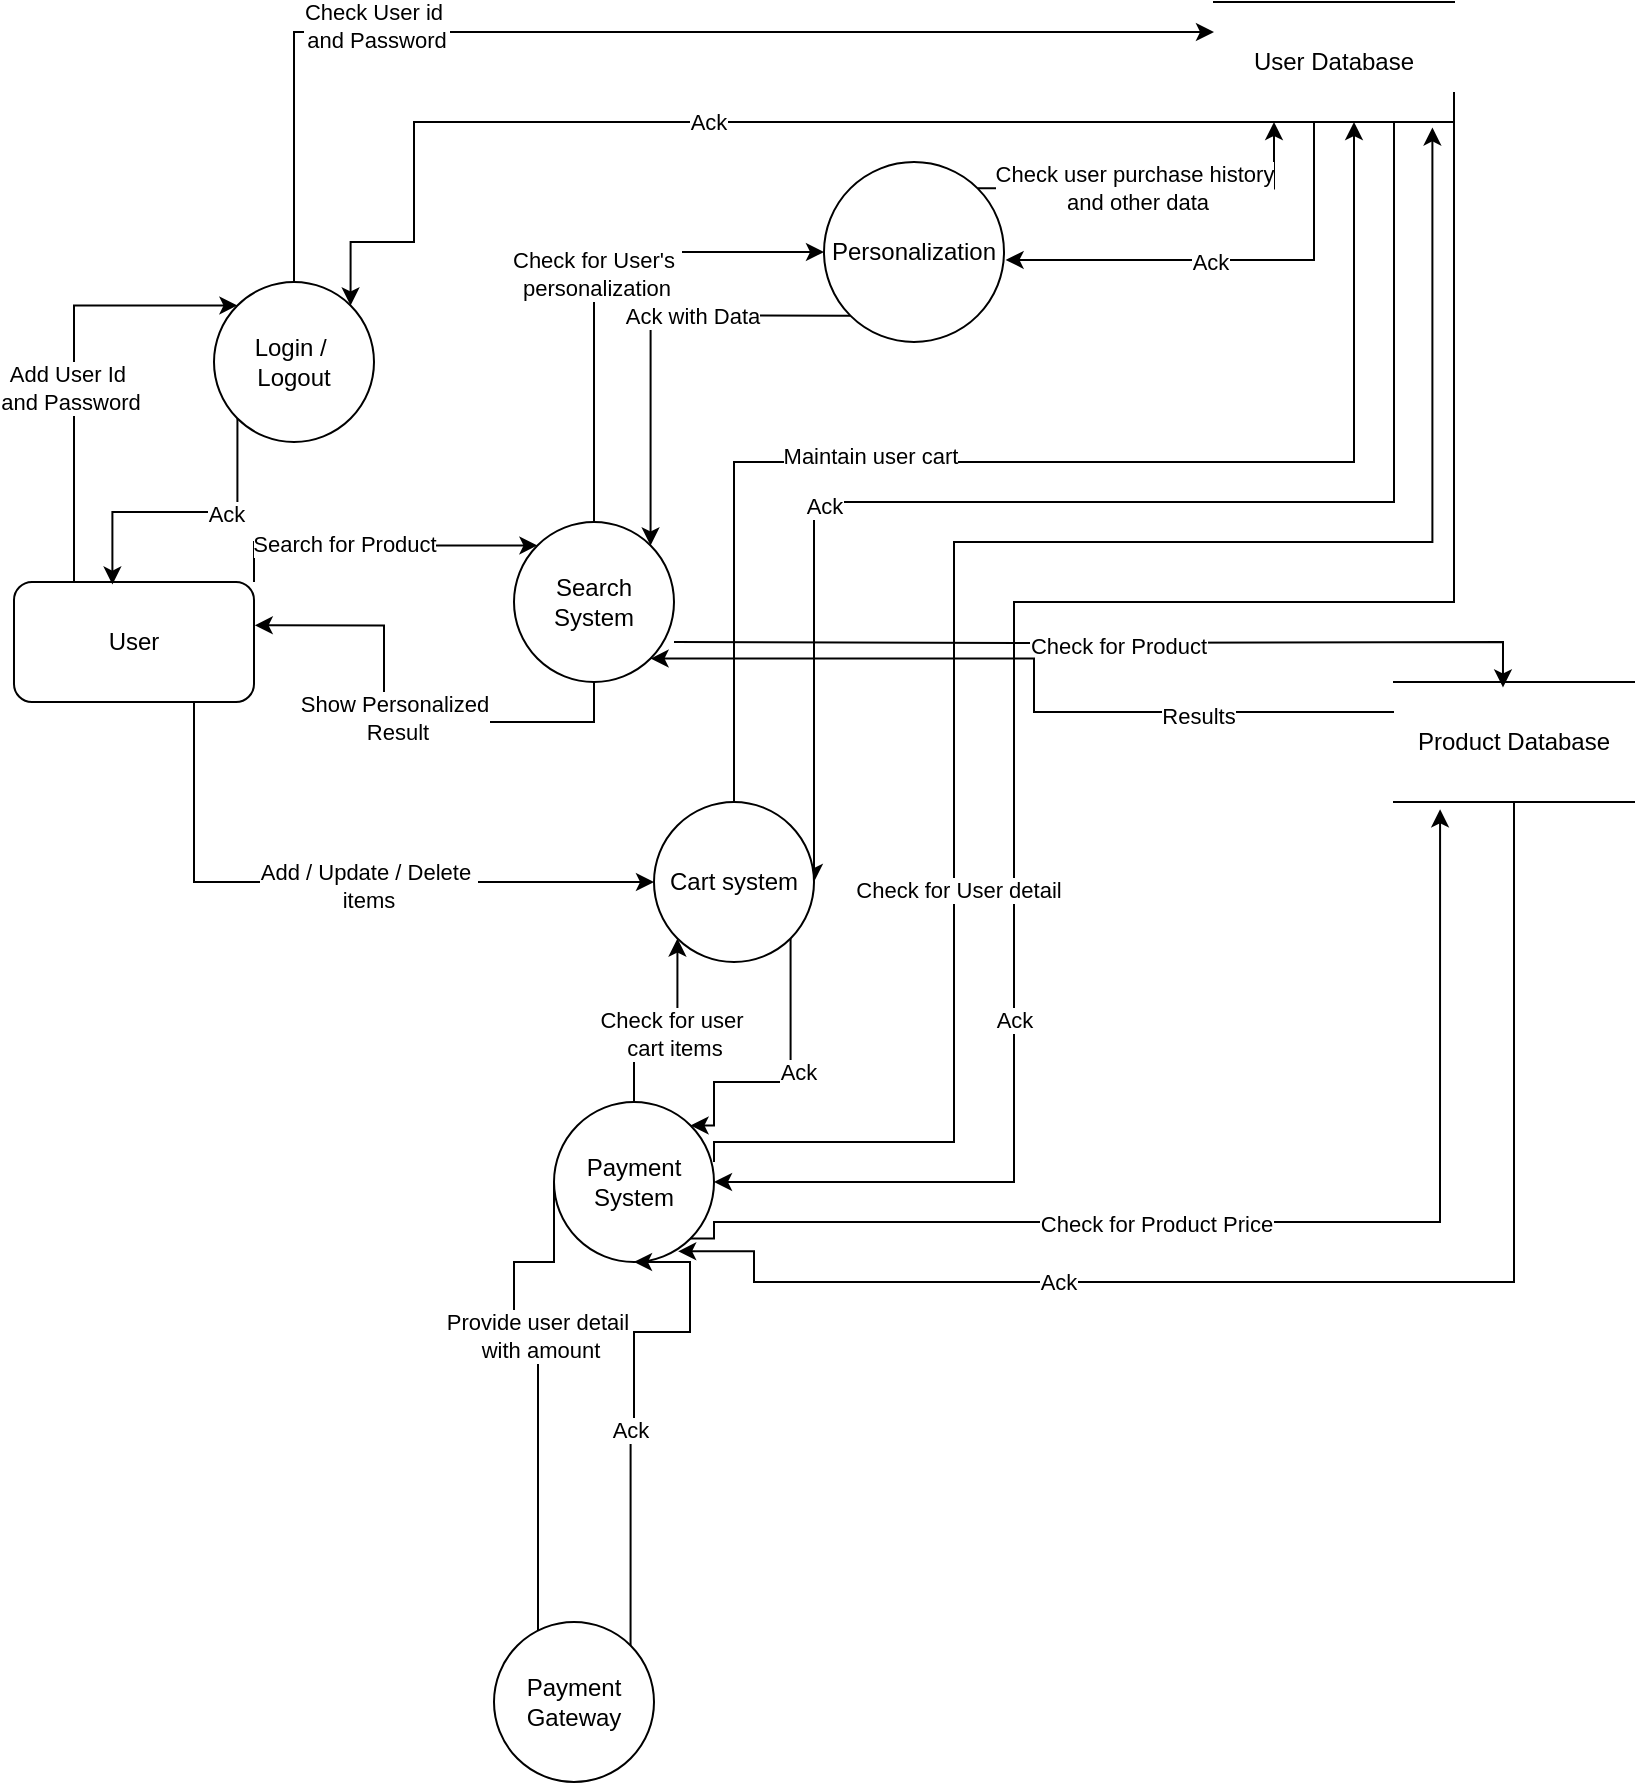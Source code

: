 <mxfile version="24.6.4" type="device">
  <diagram name="Page-1" id="Y-0BxKymTZA3ZXtSi7Rv">
    <mxGraphModel dx="1696" dy="668" grid="1" gridSize="10" guides="1" tooltips="1" connect="1" arrows="1" fold="1" page="1" pageScale="1" pageWidth="850" pageHeight="1100" math="0" shadow="0">
      <root>
        <mxCell id="0" />
        <mxCell id="1" parent="0" />
        <mxCell id="ITS_ELQ2mrL48Rd3Em8j-6" style="edgeStyle=orthogonalEdgeStyle;rounded=0;orthogonalLoop=1;jettySize=auto;html=1;exitX=0.25;exitY=0;exitDx=0;exitDy=0;entryX=0;entryY=0;entryDx=0;entryDy=0;" edge="1" parent="1" source="ITS_ELQ2mrL48Rd3Em8j-1" target="ITS_ELQ2mrL48Rd3Em8j-2">
          <mxGeometry relative="1" as="geometry">
            <Array as="points">
              <mxPoint x="50" y="162" />
            </Array>
          </mxGeometry>
        </mxCell>
        <mxCell id="ITS_ELQ2mrL48Rd3Em8j-8" value="Add User Id&amp;nbsp;&lt;div&gt;and Password&lt;/div&gt;" style="edgeLabel;html=1;align=center;verticalAlign=middle;resizable=0;points=[];" vertex="1" connectable="0" parent="ITS_ELQ2mrL48Rd3Em8j-6">
          <mxGeometry x="-0.12" y="2" relative="1" as="geometry">
            <mxPoint as="offset" />
          </mxGeometry>
        </mxCell>
        <mxCell id="ITS_ELQ2mrL48Rd3Em8j-26" style="edgeStyle=orthogonalEdgeStyle;rounded=0;orthogonalLoop=1;jettySize=auto;html=1;exitX=0.75;exitY=1;exitDx=0;exitDy=0;entryX=0;entryY=0.5;entryDx=0;entryDy=0;" edge="1" parent="1" source="ITS_ELQ2mrL48Rd3Em8j-1" target="ITS_ELQ2mrL48Rd3Em8j-22">
          <mxGeometry relative="1" as="geometry" />
        </mxCell>
        <mxCell id="ITS_ELQ2mrL48Rd3Em8j-27" value="Add / Update / Delete&amp;nbsp;&lt;div&gt;items&lt;/div&gt;" style="edgeLabel;html=1;align=center;verticalAlign=middle;resizable=0;points=[];" vertex="1" connectable="0" parent="ITS_ELQ2mrL48Rd3Em8j-26">
          <mxGeometry x="0.105" y="-2" relative="1" as="geometry">
            <mxPoint as="offset" />
          </mxGeometry>
        </mxCell>
        <mxCell id="ITS_ELQ2mrL48Rd3Em8j-57" style="edgeStyle=orthogonalEdgeStyle;rounded=0;orthogonalLoop=1;jettySize=auto;html=1;exitX=1;exitY=0;exitDx=0;exitDy=0;entryX=0;entryY=0;entryDx=0;entryDy=0;" edge="1" parent="1" source="ITS_ELQ2mrL48Rd3Em8j-1" target="ITS_ELQ2mrL48Rd3Em8j-4">
          <mxGeometry relative="1" as="geometry" />
        </mxCell>
        <mxCell id="ITS_ELQ2mrL48Rd3Em8j-58" value="Search for Product" style="edgeLabel;html=1;align=center;verticalAlign=middle;resizable=0;points=[];" vertex="1" connectable="0" parent="ITS_ELQ2mrL48Rd3Em8j-57">
          <mxGeometry x="-0.205" y="-1" relative="1" as="geometry">
            <mxPoint as="offset" />
          </mxGeometry>
        </mxCell>
        <mxCell id="ITS_ELQ2mrL48Rd3Em8j-1" value="User" style="rounded=1;whiteSpace=wrap;html=1;" vertex="1" parent="1">
          <mxGeometry x="20" y="300" width="120" height="60" as="geometry" />
        </mxCell>
        <mxCell id="ITS_ELQ2mrL48Rd3Em8j-10" style="edgeStyle=orthogonalEdgeStyle;rounded=0;orthogonalLoop=1;jettySize=auto;html=1;exitX=0.5;exitY=0;exitDx=0;exitDy=0;entryX=0;entryY=0.25;entryDx=0;entryDy=0;" edge="1" parent="1" source="ITS_ELQ2mrL48Rd3Em8j-2" target="ITS_ELQ2mrL48Rd3Em8j-3">
          <mxGeometry relative="1" as="geometry" />
        </mxCell>
        <mxCell id="ITS_ELQ2mrL48Rd3Em8j-11" value="Check User id&amp;nbsp;&lt;div&gt;and Password&lt;/div&gt;" style="edgeLabel;html=1;align=center;verticalAlign=middle;resizable=0;points=[];" vertex="1" connectable="0" parent="ITS_ELQ2mrL48Rd3Em8j-10">
          <mxGeometry x="-0.433" y="3" relative="1" as="geometry">
            <mxPoint as="offset" />
          </mxGeometry>
        </mxCell>
        <mxCell id="ITS_ELQ2mrL48Rd3Em8j-2" value="Login /&amp;nbsp;&lt;div&gt;Logout&lt;/div&gt;" style="ellipse;whiteSpace=wrap;html=1;aspect=fixed;" vertex="1" parent="1">
          <mxGeometry x="120" y="150" width="80" height="80" as="geometry" />
        </mxCell>
        <mxCell id="ITS_ELQ2mrL48Rd3Em8j-12" style="edgeStyle=orthogonalEdgeStyle;rounded=0;orthogonalLoop=1;jettySize=auto;html=1;exitX=0.25;exitY=1;exitDx=0;exitDy=0;entryX=1;entryY=0;entryDx=0;entryDy=0;" edge="1" parent="1" source="ITS_ELQ2mrL48Rd3Em8j-3" target="ITS_ELQ2mrL48Rd3Em8j-2">
          <mxGeometry relative="1" as="geometry">
            <Array as="points">
              <mxPoint x="220" y="130" />
              <mxPoint x="188" y="130" />
            </Array>
          </mxGeometry>
        </mxCell>
        <mxCell id="ITS_ELQ2mrL48Rd3Em8j-13" value="Ack" style="edgeLabel;html=1;align=center;verticalAlign=middle;resizable=0;points=[];" vertex="1" connectable="0" parent="ITS_ELQ2mrL48Rd3Em8j-12">
          <mxGeometry x="0.025" relative="1" as="geometry">
            <mxPoint as="offset" />
          </mxGeometry>
        </mxCell>
        <mxCell id="ITS_ELQ2mrL48Rd3Em8j-36" style="edgeStyle=orthogonalEdgeStyle;rounded=0;orthogonalLoop=1;jettySize=auto;html=1;exitX=1;exitY=1;exitDx=0;exitDy=0;entryX=1;entryY=0.5;entryDx=0;entryDy=0;" edge="1" parent="1" source="ITS_ELQ2mrL48Rd3Em8j-3" target="ITS_ELQ2mrL48Rd3Em8j-22">
          <mxGeometry relative="1" as="geometry">
            <Array as="points">
              <mxPoint x="710" y="70" />
              <mxPoint x="710" y="260" />
              <mxPoint x="420" y="260" />
            </Array>
          </mxGeometry>
        </mxCell>
        <mxCell id="ITS_ELQ2mrL48Rd3Em8j-37" value="Ack" style="edgeLabel;html=1;align=center;verticalAlign=middle;resizable=0;points=[];" vertex="1" connectable="0" parent="ITS_ELQ2mrL48Rd3Em8j-36">
          <mxGeometry x="0.462" y="5" relative="1" as="geometry">
            <mxPoint as="offset" />
          </mxGeometry>
        </mxCell>
        <mxCell id="ITS_ELQ2mrL48Rd3Em8j-53" style="edgeStyle=orthogonalEdgeStyle;rounded=0;orthogonalLoop=1;jettySize=auto;html=1;exitX=1;exitY=0.75;exitDx=0;exitDy=0;entryX=1;entryY=0.5;entryDx=0;entryDy=0;" edge="1" parent="1" source="ITS_ELQ2mrL48Rd3Em8j-3" target="ITS_ELQ2mrL48Rd3Em8j-38">
          <mxGeometry relative="1" as="geometry">
            <mxPoint x="380" y="621.905" as="targetPoint" />
            <Array as="points">
              <mxPoint x="740" y="310" />
              <mxPoint x="520" y="310" />
              <mxPoint x="520" y="600" />
            </Array>
          </mxGeometry>
        </mxCell>
        <mxCell id="ITS_ELQ2mrL48Rd3Em8j-54" value="Ack" style="edgeLabel;html=1;align=center;verticalAlign=middle;resizable=0;points=[];" vertex="1" connectable="0" parent="ITS_ELQ2mrL48Rd3Em8j-53">
          <mxGeometry x="0.494" relative="1" as="geometry">
            <mxPoint as="offset" />
          </mxGeometry>
        </mxCell>
        <mxCell id="ITS_ELQ2mrL48Rd3Em8j-3" value="User Database" style="shape=partialRectangle;whiteSpace=wrap;html=1;left=0;right=0;fillColor=none;" vertex="1" parent="1">
          <mxGeometry x="620" y="10" width="120" height="60" as="geometry" />
        </mxCell>
        <mxCell id="ITS_ELQ2mrL48Rd3Em8j-16" style="edgeStyle=orthogonalEdgeStyle;rounded=0;orthogonalLoop=1;jettySize=auto;html=1;exitX=0.5;exitY=0;exitDx=0;exitDy=0;entryX=0;entryY=0.5;entryDx=0;entryDy=0;" edge="1" parent="1" source="ITS_ELQ2mrL48Rd3Em8j-4" target="ITS_ELQ2mrL48Rd3Em8j-5">
          <mxGeometry relative="1" as="geometry" />
        </mxCell>
        <mxCell id="ITS_ELQ2mrL48Rd3Em8j-17" value="Check for User&#39;s&amp;nbsp;&lt;div&gt;personalization&lt;/div&gt;" style="edgeLabel;html=1;align=center;verticalAlign=middle;resizable=0;points=[];" vertex="1" connectable="0" parent="ITS_ELQ2mrL48Rd3Em8j-16">
          <mxGeometry x="-0.009" y="-1" relative="1" as="geometry">
            <mxPoint as="offset" />
          </mxGeometry>
        </mxCell>
        <mxCell id="ITS_ELQ2mrL48Rd3Em8j-59" style="edgeStyle=orthogonalEdgeStyle;rounded=0;orthogonalLoop=1;jettySize=auto;html=1;exitX=1;exitY=0.5;exitDx=0;exitDy=0;entryX=0.454;entryY=0.045;entryDx=0;entryDy=0;entryPerimeter=0;" edge="1" parent="1" target="ITS_ELQ2mrL48Rd3Em8j-55">
          <mxGeometry relative="1" as="geometry">
            <mxPoint x="350.0" y="330" as="sourcePoint" />
            <mxPoint x="710" y="385" as="targetPoint" />
          </mxGeometry>
        </mxCell>
        <mxCell id="ITS_ELQ2mrL48Rd3Em8j-60" value="Check for Product" style="edgeLabel;html=1;align=center;verticalAlign=middle;resizable=0;points=[];" vertex="1" connectable="0" parent="ITS_ELQ2mrL48Rd3Em8j-59">
          <mxGeometry x="0.017" y="-2" relative="1" as="geometry">
            <mxPoint as="offset" />
          </mxGeometry>
        </mxCell>
        <mxCell id="ITS_ELQ2mrL48Rd3Em8j-4" value="Search System" style="ellipse;whiteSpace=wrap;html=1;aspect=fixed;" vertex="1" parent="1">
          <mxGeometry x="270" y="270" width="80" height="80" as="geometry" />
        </mxCell>
        <mxCell id="ITS_ELQ2mrL48Rd3Em8j-18" style="edgeStyle=orthogonalEdgeStyle;rounded=0;orthogonalLoop=1;jettySize=auto;html=1;exitX=0;exitY=1;exitDx=0;exitDy=0;entryX=1;entryY=0;entryDx=0;entryDy=0;" edge="1" parent="1" source="ITS_ELQ2mrL48Rd3Em8j-5" target="ITS_ELQ2mrL48Rd3Em8j-4">
          <mxGeometry relative="1" as="geometry" />
        </mxCell>
        <mxCell id="ITS_ELQ2mrL48Rd3Em8j-19" value="Ack with Data" style="edgeLabel;html=1;align=center;verticalAlign=middle;resizable=0;points=[];" vertex="1" connectable="0" parent="ITS_ELQ2mrL48Rd3Em8j-18">
          <mxGeometry x="-0.266" relative="1" as="geometry">
            <mxPoint as="offset" />
          </mxGeometry>
        </mxCell>
        <mxCell id="ITS_ELQ2mrL48Rd3Em8j-30" style="edgeStyle=orthogonalEdgeStyle;rounded=0;orthogonalLoop=1;jettySize=auto;html=1;exitX=1;exitY=0;exitDx=0;exitDy=0;entryX=0.25;entryY=1;entryDx=0;entryDy=0;" edge="1" parent="1" source="ITS_ELQ2mrL48Rd3Em8j-5" target="ITS_ELQ2mrL48Rd3Em8j-3">
          <mxGeometry relative="1" as="geometry" />
        </mxCell>
        <mxCell id="ITS_ELQ2mrL48Rd3Em8j-31" value="Check user purchase history&lt;div&gt;&amp;nbsp;and other data&lt;/div&gt;" style="edgeLabel;html=1;align=center;verticalAlign=middle;resizable=0;points=[];" vertex="1" connectable="0" parent="ITS_ELQ2mrL48Rd3Em8j-30">
          <mxGeometry x="-0.52" relative="1" as="geometry">
            <mxPoint x="34" as="offset" />
          </mxGeometry>
        </mxCell>
        <mxCell id="ITS_ELQ2mrL48Rd3Em8j-5" value="Personalization" style="ellipse;whiteSpace=wrap;html=1;aspect=fixed;" vertex="1" parent="1">
          <mxGeometry x="425" y="90" width="90" height="90" as="geometry" />
        </mxCell>
        <mxCell id="ITS_ELQ2mrL48Rd3Em8j-7" style="edgeStyle=orthogonalEdgeStyle;rounded=0;orthogonalLoop=1;jettySize=auto;html=1;exitX=0;exitY=1;exitDx=0;exitDy=0;entryX=0.41;entryY=0.021;entryDx=0;entryDy=0;entryPerimeter=0;" edge="1" parent="1" source="ITS_ELQ2mrL48Rd3Em8j-2" target="ITS_ELQ2mrL48Rd3Em8j-1">
          <mxGeometry relative="1" as="geometry" />
        </mxCell>
        <mxCell id="ITS_ELQ2mrL48Rd3Em8j-9" value="Ack" style="edgeLabel;html=1;align=center;verticalAlign=middle;resizable=0;points=[];" vertex="1" connectable="0" parent="ITS_ELQ2mrL48Rd3Em8j-7">
          <mxGeometry x="-0.271" y="1" relative="1" as="geometry">
            <mxPoint as="offset" />
          </mxGeometry>
        </mxCell>
        <mxCell id="ITS_ELQ2mrL48Rd3Em8j-20" style="edgeStyle=orthogonalEdgeStyle;rounded=0;orthogonalLoop=1;jettySize=auto;html=1;exitX=0.5;exitY=1;exitDx=0;exitDy=0;entryX=1.003;entryY=0.361;entryDx=0;entryDy=0;entryPerimeter=0;" edge="1" parent="1" source="ITS_ELQ2mrL48Rd3Em8j-4" target="ITS_ELQ2mrL48Rd3Em8j-1">
          <mxGeometry relative="1" as="geometry" />
        </mxCell>
        <mxCell id="ITS_ELQ2mrL48Rd3Em8j-21" value="Show Personalized&lt;div&gt;&amp;nbsp;Result&lt;/div&gt;" style="edgeLabel;html=1;align=center;verticalAlign=middle;resizable=0;points=[];" vertex="1" connectable="0" parent="ITS_ELQ2mrL48Rd3Em8j-20">
          <mxGeometry x="0.013" y="-2" relative="1" as="geometry">
            <mxPoint as="offset" />
          </mxGeometry>
        </mxCell>
        <mxCell id="ITS_ELQ2mrL48Rd3Em8j-34" style="edgeStyle=orthogonalEdgeStyle;rounded=0;orthogonalLoop=1;jettySize=auto;html=1;exitX=0.5;exitY=0;exitDx=0;exitDy=0;" edge="1" parent="1" source="ITS_ELQ2mrL48Rd3Em8j-22">
          <mxGeometry relative="1" as="geometry">
            <mxPoint x="690" y="70" as="targetPoint" />
            <Array as="points">
              <mxPoint x="380" y="240" />
              <mxPoint x="690" y="240" />
              <mxPoint x="690" y="70" />
            </Array>
          </mxGeometry>
        </mxCell>
        <mxCell id="ITS_ELQ2mrL48Rd3Em8j-35" value="Maintain user cart" style="edgeLabel;html=1;align=center;verticalAlign=middle;resizable=0;points=[];" vertex="1" connectable="0" parent="ITS_ELQ2mrL48Rd3Em8j-34">
          <mxGeometry x="-0.269" y="3" relative="1" as="geometry">
            <mxPoint as="offset" />
          </mxGeometry>
        </mxCell>
        <mxCell id="ITS_ELQ2mrL48Rd3Em8j-43" style="edgeStyle=orthogonalEdgeStyle;rounded=0;orthogonalLoop=1;jettySize=auto;html=1;exitX=1;exitY=1;exitDx=0;exitDy=0;entryX=1;entryY=0;entryDx=0;entryDy=0;" edge="1" parent="1" source="ITS_ELQ2mrL48Rd3Em8j-22" target="ITS_ELQ2mrL48Rd3Em8j-38">
          <mxGeometry relative="1" as="geometry">
            <Array as="points">
              <mxPoint x="408" y="550" />
              <mxPoint x="370" y="550" />
              <mxPoint x="370" y="572" />
            </Array>
          </mxGeometry>
        </mxCell>
        <mxCell id="ITS_ELQ2mrL48Rd3Em8j-44" value="Ack" style="edgeLabel;html=1;align=center;verticalAlign=middle;resizable=0;points=[];" vertex="1" connectable="0" parent="ITS_ELQ2mrL48Rd3Em8j-43">
          <mxGeometry x="-0.082" y="3" relative="1" as="geometry">
            <mxPoint as="offset" />
          </mxGeometry>
        </mxCell>
        <mxCell id="ITS_ELQ2mrL48Rd3Em8j-22" value="Cart system" style="ellipse;whiteSpace=wrap;html=1;aspect=fixed;" vertex="1" parent="1">
          <mxGeometry x="340" y="410" width="80" height="80" as="geometry" />
        </mxCell>
        <mxCell id="ITS_ELQ2mrL48Rd3Em8j-32" style="edgeStyle=orthogonalEdgeStyle;rounded=0;orthogonalLoop=1;jettySize=auto;html=1;exitX=0.5;exitY=1;exitDx=0;exitDy=0;entryX=1.009;entryY=0.544;entryDx=0;entryDy=0;entryPerimeter=0;" edge="1" parent="1" source="ITS_ELQ2mrL48Rd3Em8j-3" target="ITS_ELQ2mrL48Rd3Em8j-5">
          <mxGeometry relative="1" as="geometry">
            <Array as="points">
              <mxPoint x="670" y="70" />
              <mxPoint x="670" y="139" />
            </Array>
          </mxGeometry>
        </mxCell>
        <mxCell id="ITS_ELQ2mrL48Rd3Em8j-33" value="Ack" style="edgeLabel;html=1;align=center;verticalAlign=middle;resizable=0;points=[];" vertex="1" connectable="0" parent="ITS_ELQ2mrL48Rd3Em8j-32">
          <mxGeometry x="0.122" y="1" relative="1" as="geometry">
            <mxPoint as="offset" />
          </mxGeometry>
        </mxCell>
        <mxCell id="ITS_ELQ2mrL48Rd3Em8j-41" style="edgeStyle=orthogonalEdgeStyle;rounded=0;orthogonalLoop=1;jettySize=auto;html=1;exitX=0.5;exitY=0;exitDx=0;exitDy=0;entryX=0;entryY=1;entryDx=0;entryDy=0;" edge="1" parent="1" source="ITS_ELQ2mrL48Rd3Em8j-38" target="ITS_ELQ2mrL48Rd3Em8j-22">
          <mxGeometry relative="1" as="geometry" />
        </mxCell>
        <mxCell id="ITS_ELQ2mrL48Rd3Em8j-42" value="Check for user&amp;nbsp;&lt;div&gt;cart items&lt;/div&gt;" style="edgeLabel;html=1;align=center;verticalAlign=middle;resizable=0;points=[];" vertex="1" connectable="0" parent="ITS_ELQ2mrL48Rd3Em8j-41">
          <mxGeometry x="0.066" y="-1" relative="1" as="geometry">
            <mxPoint as="offset" />
          </mxGeometry>
        </mxCell>
        <mxCell id="ITS_ELQ2mrL48Rd3Em8j-45" style="edgeStyle=orthogonalEdgeStyle;rounded=0;orthogonalLoop=1;jettySize=auto;html=1;exitX=0;exitY=0.5;exitDx=0;exitDy=0;entryX=0;entryY=0;entryDx=0;entryDy=0;" edge="1" parent="1" source="ITS_ELQ2mrL48Rd3Em8j-38" target="ITS_ELQ2mrL48Rd3Em8j-39">
          <mxGeometry relative="1" as="geometry">
            <Array as="points">
              <mxPoint x="290" y="640" />
              <mxPoint x="270" y="640" />
              <mxPoint x="270" y="675" />
              <mxPoint x="282" y="675" />
            </Array>
          </mxGeometry>
        </mxCell>
        <mxCell id="ITS_ELQ2mrL48Rd3Em8j-46" value="Provide user detail&amp;nbsp;&lt;div&gt;with amount&lt;/div&gt;" style="edgeLabel;html=1;align=center;verticalAlign=middle;resizable=0;points=[];" vertex="1" connectable="0" parent="ITS_ELQ2mrL48Rd3Em8j-45">
          <mxGeometry x="-0.203" y="1" relative="1" as="geometry">
            <mxPoint as="offset" />
          </mxGeometry>
        </mxCell>
        <mxCell id="ITS_ELQ2mrL48Rd3Em8j-38" value="Payment System" style="ellipse;whiteSpace=wrap;html=1;aspect=fixed;" vertex="1" parent="1">
          <mxGeometry x="290" y="560" width="80" height="80" as="geometry" />
        </mxCell>
        <mxCell id="ITS_ELQ2mrL48Rd3Em8j-49" style="edgeStyle=orthogonalEdgeStyle;rounded=0;orthogonalLoop=1;jettySize=auto;html=1;exitX=1;exitY=0;exitDx=0;exitDy=0;entryX=0.5;entryY=1;entryDx=0;entryDy=0;" edge="1" parent="1" source="ITS_ELQ2mrL48Rd3Em8j-39" target="ITS_ELQ2mrL48Rd3Em8j-38">
          <mxGeometry relative="1" as="geometry">
            <Array as="points">
              <mxPoint x="328" y="722" />
              <mxPoint x="330" y="722" />
              <mxPoint x="330" y="675" />
              <mxPoint x="358" y="675" />
              <mxPoint x="358" y="640" />
            </Array>
          </mxGeometry>
        </mxCell>
        <mxCell id="ITS_ELQ2mrL48Rd3Em8j-50" value="Ack" style="edgeLabel;html=1;align=center;verticalAlign=middle;resizable=0;points=[];" vertex="1" connectable="0" parent="ITS_ELQ2mrL48Rd3Em8j-49">
          <mxGeometry x="-0.135" y="1" relative="1" as="geometry">
            <mxPoint as="offset" />
          </mxGeometry>
        </mxCell>
        <mxCell id="ITS_ELQ2mrL48Rd3Em8j-39" value="Payment Gateway" style="ellipse;whiteSpace=wrap;html=1;aspect=fixed;" vertex="1" parent="1">
          <mxGeometry x="260" y="820" width="80" height="80" as="geometry" />
        </mxCell>
        <mxCell id="ITS_ELQ2mrL48Rd3Em8j-51" style="edgeStyle=orthogonalEdgeStyle;rounded=0;orthogonalLoop=1;jettySize=auto;html=1;entryX=0.91;entryY=1.045;entryDx=0;entryDy=0;entryPerimeter=0;" edge="1" parent="1" target="ITS_ELQ2mrL48Rd3Em8j-3">
          <mxGeometry relative="1" as="geometry">
            <mxPoint x="370" y="590" as="sourcePoint" />
            <Array as="points">
              <mxPoint x="370" y="580" />
              <mxPoint x="490" y="580" />
              <mxPoint x="490" y="280" />
              <mxPoint x="729" y="280" />
            </Array>
          </mxGeometry>
        </mxCell>
        <mxCell id="ITS_ELQ2mrL48Rd3Em8j-52" value="Check for User detail" style="edgeLabel;html=1;align=center;verticalAlign=middle;resizable=0;points=[];" vertex="1" connectable="0" parent="ITS_ELQ2mrL48Rd3Em8j-51">
          <mxGeometry x="-0.415" y="-2" relative="1" as="geometry">
            <mxPoint as="offset" />
          </mxGeometry>
        </mxCell>
        <mxCell id="ITS_ELQ2mrL48Rd3Em8j-61" style="edgeStyle=orthogonalEdgeStyle;rounded=0;orthogonalLoop=1;jettySize=auto;html=1;exitX=0;exitY=0.25;exitDx=0;exitDy=0;entryX=1;entryY=1;entryDx=0;entryDy=0;" edge="1" parent="1" source="ITS_ELQ2mrL48Rd3Em8j-55" target="ITS_ELQ2mrL48Rd3Em8j-4">
          <mxGeometry relative="1" as="geometry" />
        </mxCell>
        <mxCell id="ITS_ELQ2mrL48Rd3Em8j-62" value="Results" style="edgeLabel;html=1;align=center;verticalAlign=middle;resizable=0;points=[];" vertex="1" connectable="0" parent="ITS_ELQ2mrL48Rd3Em8j-61">
          <mxGeometry x="-0.508" y="2" relative="1" as="geometry">
            <mxPoint as="offset" />
          </mxGeometry>
        </mxCell>
        <mxCell id="ITS_ELQ2mrL48Rd3Em8j-65" style="edgeStyle=orthogonalEdgeStyle;rounded=0;orthogonalLoop=1;jettySize=auto;html=1;exitX=0.5;exitY=1;exitDx=0;exitDy=0;entryX=0.776;entryY=0.933;entryDx=0;entryDy=0;entryPerimeter=0;" edge="1" parent="1" source="ITS_ELQ2mrL48Rd3Em8j-55" target="ITS_ELQ2mrL48Rd3Em8j-38">
          <mxGeometry relative="1" as="geometry">
            <mxPoint x="410" y="680.952" as="targetPoint" />
            <Array as="points">
              <mxPoint x="770" y="650" />
              <mxPoint x="390" y="650" />
              <mxPoint x="390" y="635" />
            </Array>
          </mxGeometry>
        </mxCell>
        <mxCell id="ITS_ELQ2mrL48Rd3Em8j-66" value="Ack" style="edgeLabel;html=1;align=center;verticalAlign=middle;resizable=0;points=[];" vertex="1" connectable="0" parent="ITS_ELQ2mrL48Rd3Em8j-65">
          <mxGeometry x="0.391" relative="1" as="geometry">
            <mxPoint as="offset" />
          </mxGeometry>
        </mxCell>
        <mxCell id="ITS_ELQ2mrL48Rd3Em8j-55" value="Product Database" style="shape=partialRectangle;whiteSpace=wrap;html=1;left=0;right=0;fillColor=none;" vertex="1" parent="1">
          <mxGeometry x="710" y="350" width="120" height="60" as="geometry" />
        </mxCell>
        <mxCell id="ITS_ELQ2mrL48Rd3Em8j-63" style="edgeStyle=orthogonalEdgeStyle;rounded=0;orthogonalLoop=1;jettySize=auto;html=1;exitX=1;exitY=1;exitDx=0;exitDy=0;entryX=0.192;entryY=1.061;entryDx=0;entryDy=0;entryPerimeter=0;" edge="1" parent="1" source="ITS_ELQ2mrL48Rd3Em8j-38" target="ITS_ELQ2mrL48Rd3Em8j-55">
          <mxGeometry relative="1" as="geometry">
            <Array as="points">
              <mxPoint x="370" y="628" />
              <mxPoint x="370" y="620" />
              <mxPoint x="733" y="620" />
            </Array>
          </mxGeometry>
        </mxCell>
        <mxCell id="ITS_ELQ2mrL48Rd3Em8j-64" value="Check for Product Price" style="edgeLabel;html=1;align=center;verticalAlign=middle;resizable=0;points=[];" vertex="1" connectable="0" parent="ITS_ELQ2mrL48Rd3Em8j-63">
          <mxGeometry x="-0.184" y="-1" relative="1" as="geometry">
            <mxPoint as="offset" />
          </mxGeometry>
        </mxCell>
      </root>
    </mxGraphModel>
  </diagram>
</mxfile>
